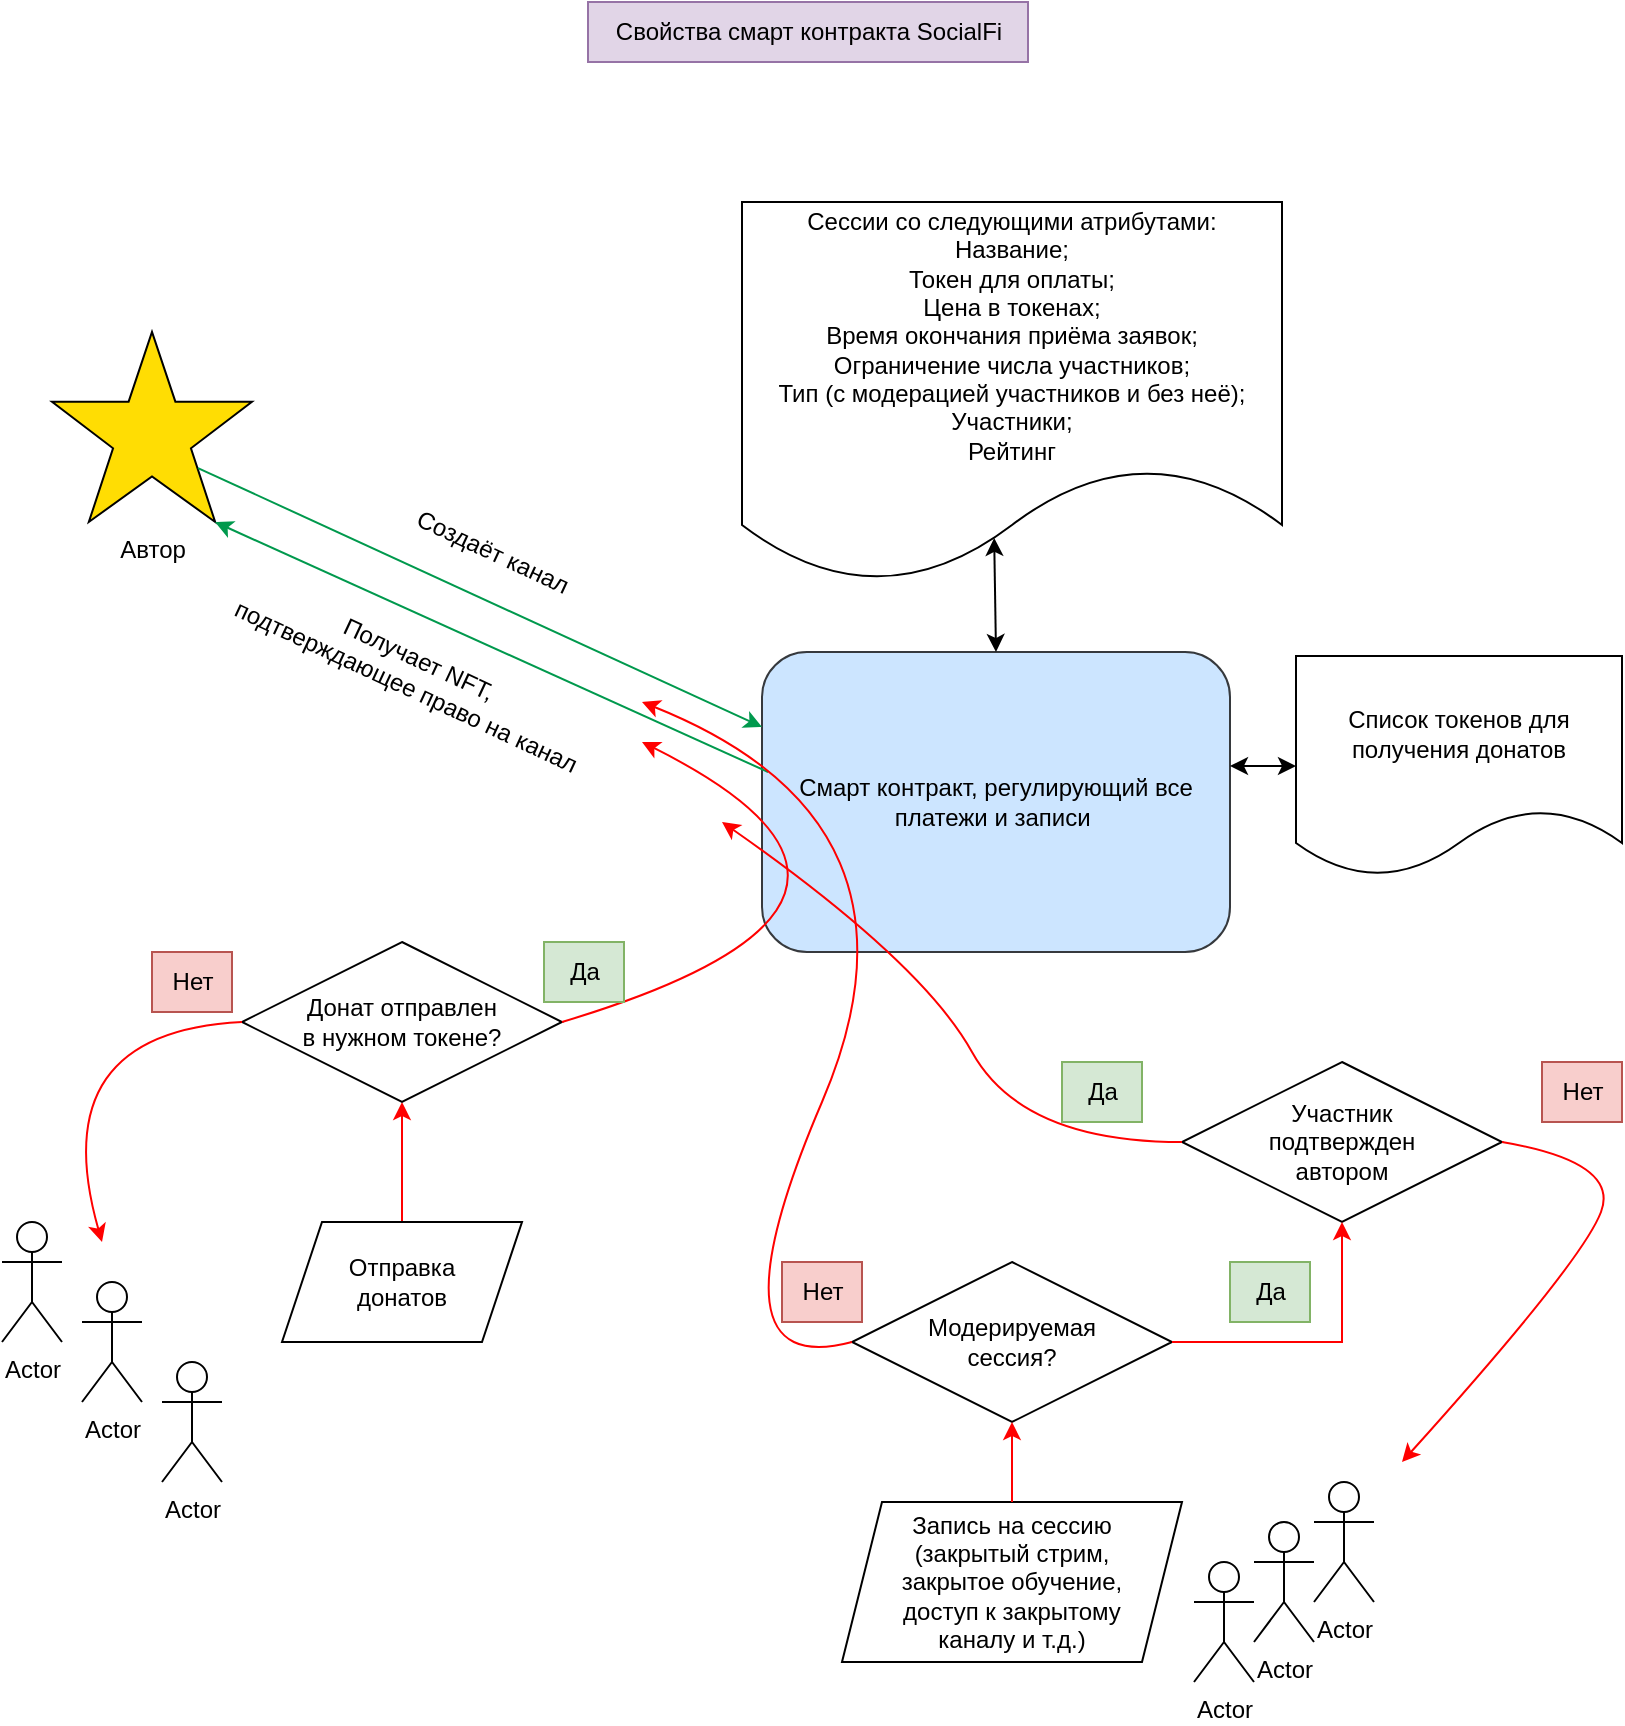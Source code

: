 <mxfile version="21.1.5" type="github">
  <diagram name="Страница 1" id="aeVQ0F_qIS-I9GwUh1ls">
    <mxGraphModel dx="1434" dy="764" grid="1" gridSize="10" guides="1" tooltips="1" connect="1" arrows="1" fold="1" page="1" pageScale="1" pageWidth="827" pageHeight="1169" math="0" shadow="0">
      <root>
        <mxCell id="0" />
        <mxCell id="1" parent="0" />
        <mxCell id="2M1T2hcvcgbHOEIe3APX-1" value="Actor" style="shape=umlActor;verticalLabelPosition=bottom;verticalAlign=top;html=1;" vertex="1" parent="1">
          <mxGeometry x="11" y="630" width="30" height="60" as="geometry" />
        </mxCell>
        <mxCell id="2M1T2hcvcgbHOEIe3APX-2" value="Автор" style="verticalLabelPosition=bottom;verticalAlign=top;html=1;shape=mxgraph.basic.star;fillColor=#FFDD03;" vertex="1" parent="1">
          <mxGeometry x="36" y="185" width="100" height="95" as="geometry" />
        </mxCell>
        <mxCell id="2M1T2hcvcgbHOEIe3APX-3" value="Actor" style="shape=umlActor;verticalLabelPosition=bottom;verticalAlign=top;html=1;" vertex="1" parent="1">
          <mxGeometry x="51" y="660" width="30" height="60" as="geometry" />
        </mxCell>
        <mxCell id="2M1T2hcvcgbHOEIe3APX-4" value="Actor" style="shape=umlActor;verticalLabelPosition=bottom;verticalAlign=top;html=1;" vertex="1" parent="1">
          <mxGeometry x="91" y="700" width="30" height="60" as="geometry" />
        </mxCell>
        <mxCell id="2M1T2hcvcgbHOEIe3APX-5" value="Смарт контракт, регулирующий все платежи и записи&amp;nbsp;" style="rounded=1;whiteSpace=wrap;html=1;fillColor=#cce5ff;strokeColor=#36393d;" vertex="1" parent="1">
          <mxGeometry x="391" y="345" width="234" height="150" as="geometry" />
        </mxCell>
        <mxCell id="2M1T2hcvcgbHOEIe3APX-9" value="" style="endArrow=classic;html=1;rounded=0;entryX=0;entryY=0.25;entryDx=0;entryDy=0;exitX=0.73;exitY=0.716;exitDx=0;exitDy=0;exitPerimeter=0;strokeColor=#00994D;" edge="1" parent="1" source="2M1T2hcvcgbHOEIe3APX-2" target="2M1T2hcvcgbHOEIe3APX-5">
          <mxGeometry width="50" height="50" relative="1" as="geometry">
            <mxPoint x="121" y="255" as="sourcePoint" />
            <mxPoint x="131" y="305" as="targetPoint" />
          </mxGeometry>
        </mxCell>
        <mxCell id="2M1T2hcvcgbHOEIe3APX-10" value="Создаёт канал" style="text;html=1;align=center;verticalAlign=middle;resizable=0;points=[];autosize=1;strokeColor=none;fillColor=none;rotation=25;" vertex="1" parent="1">
          <mxGeometry x="201" y="280" width="110" height="30" as="geometry" />
        </mxCell>
        <mxCell id="2M1T2hcvcgbHOEIe3APX-11" value="" style="endArrow=classic;html=1;rounded=0;exitX=0.013;exitY=0.4;exitDx=0;exitDy=0;exitPerimeter=0;entryX=0.815;entryY=1;entryDx=0;entryDy=0;entryPerimeter=0;strokeColor=#00994D;" edge="1" parent="1" source="2M1T2hcvcgbHOEIe3APX-5" target="2M1T2hcvcgbHOEIe3APX-2">
          <mxGeometry width="50" height="50" relative="1" as="geometry">
            <mxPoint x="351" y="285" as="sourcePoint" />
            <mxPoint x="401" y="235" as="targetPoint" />
          </mxGeometry>
        </mxCell>
        <mxCell id="2M1T2hcvcgbHOEIe3APX-12" value="Получает NFT, &lt;br&gt;подтверждающее право на канал" style="text;html=1;align=center;verticalAlign=middle;resizable=0;points=[];autosize=1;strokeColor=none;fillColor=none;rotation=25;" vertex="1" parent="1">
          <mxGeometry x="111" y="335" width="210" height="40" as="geometry" />
        </mxCell>
        <mxCell id="2M1T2hcvcgbHOEIe3APX-14" value="Список токенов для получения донатов" style="shape=document;whiteSpace=wrap;html=1;boundedLbl=1;" vertex="1" parent="1">
          <mxGeometry x="658" y="347" width="163" height="110" as="geometry" />
        </mxCell>
        <mxCell id="2M1T2hcvcgbHOEIe3APX-18" value="Сессии со следующими атрибутами:&lt;br&gt;Название;&lt;br&gt;Токен для оплаты;&lt;br&gt;Цена в токенах;&lt;br&gt;Время окончания приёма заявок;&lt;br&gt;Ограничение числа участников;&lt;br&gt;Тип (с модерацией участников и без неё);&lt;br&gt;Участники;&lt;br&gt;Рейтинг" style="shape=document;whiteSpace=wrap;html=1;boundedLbl=1;" vertex="1" parent="1">
          <mxGeometry x="381" y="120" width="270" height="190" as="geometry" />
        </mxCell>
        <mxCell id="2M1T2hcvcgbHOEIe3APX-19" value="Свойства смарт контракта SocialFi" style="text;html=1;align=center;verticalAlign=middle;resizable=0;points=[];autosize=1;strokeColor=#9673a6;fillColor=#e1d5e7;" vertex="1" parent="1">
          <mxGeometry x="304" y="20" width="220" height="30" as="geometry" />
        </mxCell>
        <mxCell id="2M1T2hcvcgbHOEIe3APX-26" style="edgeStyle=orthogonalEdgeStyle;rounded=0;orthogonalLoop=1;jettySize=auto;html=1;exitX=0.5;exitY=0;exitDx=0;exitDy=0;entryX=0.5;entryY=1;entryDx=0;entryDy=0;strokeColor=#FF0000;" edge="1" parent="1" source="2M1T2hcvcgbHOEIe3APX-22" target="2M1T2hcvcgbHOEIe3APX-24">
          <mxGeometry relative="1" as="geometry" />
        </mxCell>
        <mxCell id="2M1T2hcvcgbHOEIe3APX-22" value="Отправка&lt;br&gt;донатов" style="shape=parallelogram;perimeter=parallelogramPerimeter;whiteSpace=wrap;html=1;fixedSize=1;" vertex="1" parent="1">
          <mxGeometry x="151" y="630" width="120" height="60" as="geometry" />
        </mxCell>
        <mxCell id="2M1T2hcvcgbHOEIe3APX-24" value="Донат отправлен&lt;br&gt;в нужном токене?" style="rhombus;whiteSpace=wrap;html=1;" vertex="1" parent="1">
          <mxGeometry x="131" y="490" width="160" height="80" as="geometry" />
        </mxCell>
        <mxCell id="2M1T2hcvcgbHOEIe3APX-27" value="" style="curved=1;endArrow=classic;html=1;rounded=0;exitX=1;exitY=0.5;exitDx=0;exitDy=0;strokeColor=#FF0000;" edge="1" parent="1" source="2M1T2hcvcgbHOEIe3APX-24">
          <mxGeometry width="50" height="50" relative="1" as="geometry">
            <mxPoint x="351" y="490" as="sourcePoint" />
            <mxPoint x="331" y="390" as="targetPoint" />
            <Array as="points">
              <mxPoint x="491" y="470" />
            </Array>
          </mxGeometry>
        </mxCell>
        <mxCell id="2M1T2hcvcgbHOEIe3APX-28" value="Да" style="text;html=1;align=center;verticalAlign=middle;resizable=0;points=[];autosize=1;strokeColor=#82b366;fillColor=#d5e8d4;" vertex="1" parent="1">
          <mxGeometry x="282" y="490" width="40" height="30" as="geometry" />
        </mxCell>
        <mxCell id="2M1T2hcvcgbHOEIe3APX-29" value="" style="curved=1;endArrow=classic;html=1;rounded=0;exitX=0;exitY=0.5;exitDx=0;exitDy=0;strokeColor=#FF0000;" edge="1" parent="1" source="2M1T2hcvcgbHOEIe3APX-24">
          <mxGeometry width="50" height="50" relative="1" as="geometry">
            <mxPoint x="31" y="585" as="sourcePoint" />
            <mxPoint x="61" y="640" as="targetPoint" />
            <Array as="points">
              <mxPoint x="31" y="535" />
            </Array>
          </mxGeometry>
        </mxCell>
        <mxCell id="2M1T2hcvcgbHOEIe3APX-30" value="Нет" style="text;html=1;align=center;verticalAlign=middle;resizable=0;points=[];autosize=1;strokeColor=#b85450;fillColor=#f8cecc;" vertex="1" parent="1">
          <mxGeometry x="86" y="495" width="40" height="30" as="geometry" />
        </mxCell>
        <mxCell id="2M1T2hcvcgbHOEIe3APX-32" value="Actor" style="shape=umlActor;verticalLabelPosition=bottom;verticalAlign=top;html=1;" vertex="1" parent="1">
          <mxGeometry x="667" y="760" width="30" height="60" as="geometry" />
        </mxCell>
        <mxCell id="2M1T2hcvcgbHOEIe3APX-33" value="Actor" style="shape=umlActor;verticalLabelPosition=bottom;verticalAlign=top;html=1;" vertex="1" parent="1">
          <mxGeometry x="637" y="780" width="30" height="60" as="geometry" />
        </mxCell>
        <mxCell id="2M1T2hcvcgbHOEIe3APX-34" value="Actor" style="shape=umlActor;verticalLabelPosition=bottom;verticalAlign=top;html=1;" vertex="1" parent="1">
          <mxGeometry x="607" y="800" width="30" height="60" as="geometry" />
        </mxCell>
        <mxCell id="2M1T2hcvcgbHOEIe3APX-35" value="Запись на сессию &lt;br&gt;(закрытый стрим, &lt;br&gt;закрытое обучение, &lt;br&gt;доступ к закрытому &lt;br&gt;каналу и т.д.)" style="shape=parallelogram;perimeter=parallelogramPerimeter;whiteSpace=wrap;html=1;fixedSize=1;" vertex="1" parent="1">
          <mxGeometry x="431" y="770" width="170" height="80" as="geometry" />
        </mxCell>
        <mxCell id="2M1T2hcvcgbHOEIe3APX-36" value="Модерируемая&lt;br&gt;сессия?" style="rhombus;whiteSpace=wrap;html=1;" vertex="1" parent="1">
          <mxGeometry x="436" y="650" width="160" height="80" as="geometry" />
        </mxCell>
        <mxCell id="2M1T2hcvcgbHOEIe3APX-37" value="Участник&lt;br&gt;подтвержден&lt;br&gt;автором" style="rhombus;whiteSpace=wrap;html=1;" vertex="1" parent="1">
          <mxGeometry x="601" y="550" width="160" height="80" as="geometry" />
        </mxCell>
        <mxCell id="2M1T2hcvcgbHOEIe3APX-38" style="edgeStyle=orthogonalEdgeStyle;rounded=0;orthogonalLoop=1;jettySize=auto;html=1;exitX=0.5;exitY=0;exitDx=0;exitDy=0;entryX=0.5;entryY=1;entryDx=0;entryDy=0;strokeColor=#FF0000;" edge="1" parent="1" source="2M1T2hcvcgbHOEIe3APX-35" target="2M1T2hcvcgbHOEIe3APX-36">
          <mxGeometry relative="1" as="geometry">
            <mxPoint x="221" y="640" as="sourcePoint" />
            <mxPoint x="221" y="580" as="targetPoint" />
          </mxGeometry>
        </mxCell>
        <mxCell id="2M1T2hcvcgbHOEIe3APX-39" style="edgeStyle=orthogonalEdgeStyle;rounded=0;orthogonalLoop=1;jettySize=auto;html=1;exitX=1;exitY=0.5;exitDx=0;exitDy=0;entryX=0.5;entryY=1;entryDx=0;entryDy=0;strokeColor=#FF0000;" edge="1" parent="1" source="2M1T2hcvcgbHOEIe3APX-36" target="2M1T2hcvcgbHOEIe3APX-37">
          <mxGeometry relative="1" as="geometry">
            <mxPoint x="526" y="780" as="sourcePoint" />
            <mxPoint x="526" y="740" as="targetPoint" />
          </mxGeometry>
        </mxCell>
        <mxCell id="2M1T2hcvcgbHOEIe3APX-41" value="Да" style="text;html=1;align=center;verticalAlign=middle;resizable=0;points=[];autosize=1;strokeColor=#82b366;fillColor=#d5e8d4;" vertex="1" parent="1">
          <mxGeometry x="625" y="650" width="40" height="30" as="geometry" />
        </mxCell>
        <mxCell id="2M1T2hcvcgbHOEIe3APX-42" value="Нет" style="text;html=1;align=center;verticalAlign=middle;resizable=0;points=[];autosize=1;strokeColor=#b85450;fillColor=#f8cecc;" vertex="1" parent="1">
          <mxGeometry x="401" y="650" width="40" height="30" as="geometry" />
        </mxCell>
        <mxCell id="2M1T2hcvcgbHOEIe3APX-43" value="" style="curved=1;endArrow=classic;html=1;rounded=0;exitX=0;exitY=0.5;exitDx=0;exitDy=0;strokeColor=#FF0000;" edge="1" parent="1" source="2M1T2hcvcgbHOEIe3APX-36">
          <mxGeometry width="50" height="50" relative="1" as="geometry">
            <mxPoint x="351" y="550" as="sourcePoint" />
            <mxPoint x="331" y="370" as="targetPoint" />
            <Array as="points">
              <mxPoint x="361" y="710" />
              <mxPoint x="481" y="430" />
            </Array>
          </mxGeometry>
        </mxCell>
        <mxCell id="2M1T2hcvcgbHOEIe3APX-44" value="Нет" style="text;html=1;align=center;verticalAlign=middle;resizable=0;points=[];autosize=1;strokeColor=#b85450;fillColor=#f8cecc;" vertex="1" parent="1">
          <mxGeometry x="781" y="550" width="40" height="30" as="geometry" />
        </mxCell>
        <mxCell id="2M1T2hcvcgbHOEIe3APX-45" value="" style="curved=1;endArrow=classic;html=1;rounded=0;exitX=1;exitY=0.5;exitDx=0;exitDy=0;strokeColor=#FF0000;" edge="1" parent="1" source="2M1T2hcvcgbHOEIe3APX-37">
          <mxGeometry width="50" height="50" relative="1" as="geometry">
            <mxPoint x="801" y="700" as="sourcePoint" />
            <mxPoint x="711" y="750" as="targetPoint" />
            <Array as="points">
              <mxPoint x="820" y="600" />
              <mxPoint x="801" y="650" />
            </Array>
          </mxGeometry>
        </mxCell>
        <mxCell id="2M1T2hcvcgbHOEIe3APX-46" value="Да" style="text;html=1;align=center;verticalAlign=middle;resizable=0;points=[];autosize=1;strokeColor=#82b366;fillColor=#d5e8d4;" vertex="1" parent="1">
          <mxGeometry x="541" y="550" width="40" height="30" as="geometry" />
        </mxCell>
        <mxCell id="2M1T2hcvcgbHOEIe3APX-47" value="" style="curved=1;endArrow=classic;html=1;rounded=0;exitX=0;exitY=0.5;exitDx=0;exitDy=0;strokeColor=#ff0000;" edge="1" parent="1" source="2M1T2hcvcgbHOEIe3APX-37">
          <mxGeometry width="50" height="50" relative="1" as="geometry">
            <mxPoint x="351" y="550" as="sourcePoint" />
            <mxPoint x="371" y="430" as="targetPoint" />
            <Array as="points">
              <mxPoint x="521" y="590" />
              <mxPoint x="471" y="500" />
            </Array>
          </mxGeometry>
        </mxCell>
        <mxCell id="2M1T2hcvcgbHOEIe3APX-48" value="" style="endArrow=classic;startArrow=classic;html=1;rounded=0;entryX=0.467;entryY=0.884;entryDx=0;entryDy=0;entryPerimeter=0;exitX=0.5;exitY=0;exitDx=0;exitDy=0;" edge="1" parent="1" source="2M1T2hcvcgbHOEIe3APX-5" target="2M1T2hcvcgbHOEIe3APX-18">
          <mxGeometry width="50" height="50" relative="1" as="geometry">
            <mxPoint x="390" y="450" as="sourcePoint" />
            <mxPoint x="440" y="400" as="targetPoint" />
          </mxGeometry>
        </mxCell>
        <mxCell id="2M1T2hcvcgbHOEIe3APX-49" value="" style="endArrow=classic;startArrow=classic;html=1;rounded=0;entryX=0;entryY=0.5;entryDx=0;entryDy=0;exitX=1;exitY=0.38;exitDx=0;exitDy=0;exitPerimeter=0;" edge="1" parent="1" source="2M1T2hcvcgbHOEIe3APX-5" target="2M1T2hcvcgbHOEIe3APX-14">
          <mxGeometry width="50" height="50" relative="1" as="geometry">
            <mxPoint x="630" y="400" as="sourcePoint" />
            <mxPoint x="517" y="298" as="targetPoint" />
          </mxGeometry>
        </mxCell>
      </root>
    </mxGraphModel>
  </diagram>
</mxfile>
